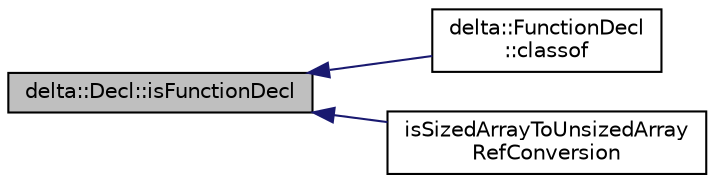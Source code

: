 digraph "delta::Decl::isFunctionDecl"
{
  edge [fontname="Helvetica",fontsize="10",labelfontname="Helvetica",labelfontsize="10"];
  node [fontname="Helvetica",fontsize="10",shape=record];
  rankdir="LR";
  Node29 [label="delta::Decl::isFunctionDecl",height=0.2,width=0.4,color="black", fillcolor="grey75", style="filled", fontcolor="black"];
  Node29 -> Node30 [dir="back",color="midnightblue",fontsize="10",style="solid",fontname="Helvetica"];
  Node30 [label="delta::FunctionDecl\l::classof",height=0.2,width=0.4,color="black", fillcolor="white", style="filled",URL="$classdelta_1_1_function_decl.html#a00e97c22ec15c27eb6c5b4204d80f5ae"];
  Node29 -> Node31 [dir="back",color="midnightblue",fontsize="10",style="solid",fontname="Helvetica"];
  Node31 [label="isSizedArrayToUnsizedArray\lRefConversion",height=0.2,width=0.4,color="black", fillcolor="white", style="filled",URL="$irgen-expr_8cpp.html#a2a9c0af458308795c28f54640446b93d"];
}
